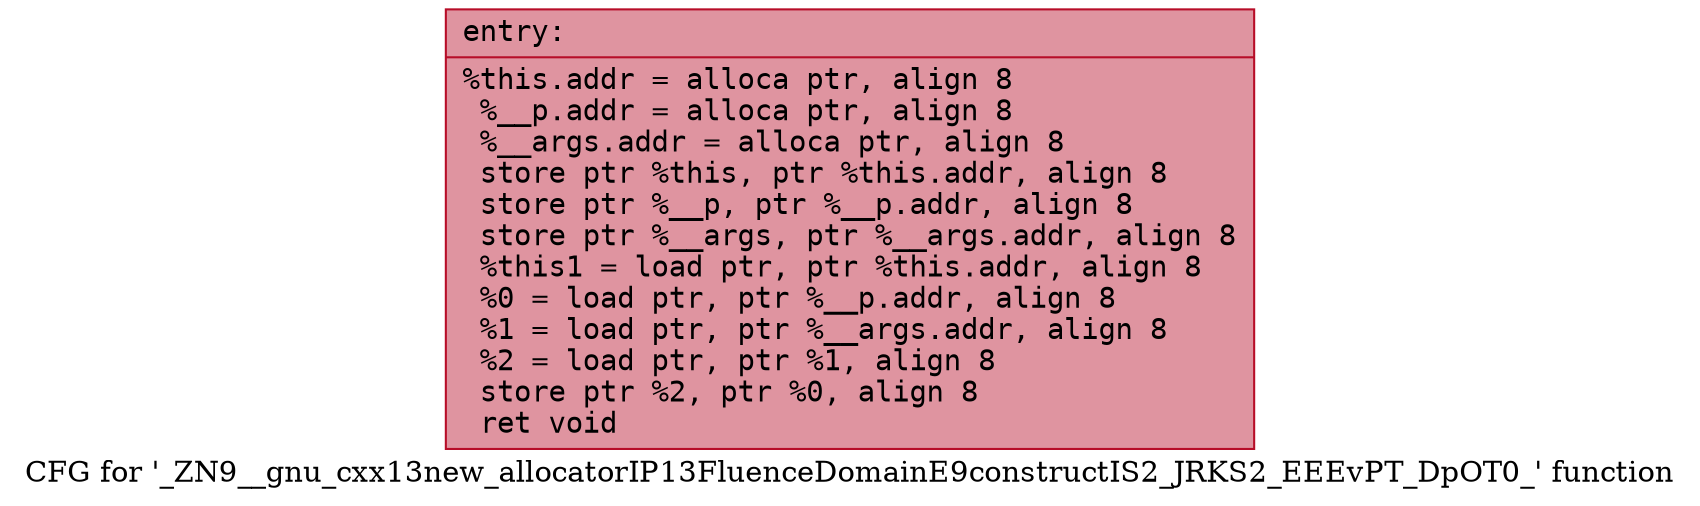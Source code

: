 digraph "CFG for '_ZN9__gnu_cxx13new_allocatorIP13FluenceDomainE9constructIS2_JRKS2_EEEvPT_DpOT0_' function" {
	label="CFG for '_ZN9__gnu_cxx13new_allocatorIP13FluenceDomainE9constructIS2_JRKS2_EEEvPT_DpOT0_' function";

	Node0x556c3c8532a0 [shape=record,color="#b70d28ff", style=filled, fillcolor="#b70d2870" fontname="Courier",label="{entry:\l|  %this.addr = alloca ptr, align 8\l  %__p.addr = alloca ptr, align 8\l  %__args.addr = alloca ptr, align 8\l  store ptr %this, ptr %this.addr, align 8\l  store ptr %__p, ptr %__p.addr, align 8\l  store ptr %__args, ptr %__args.addr, align 8\l  %this1 = load ptr, ptr %this.addr, align 8\l  %0 = load ptr, ptr %__p.addr, align 8\l  %1 = load ptr, ptr %__args.addr, align 8\l  %2 = load ptr, ptr %1, align 8\l  store ptr %2, ptr %0, align 8\l  ret void\l}"];
}
